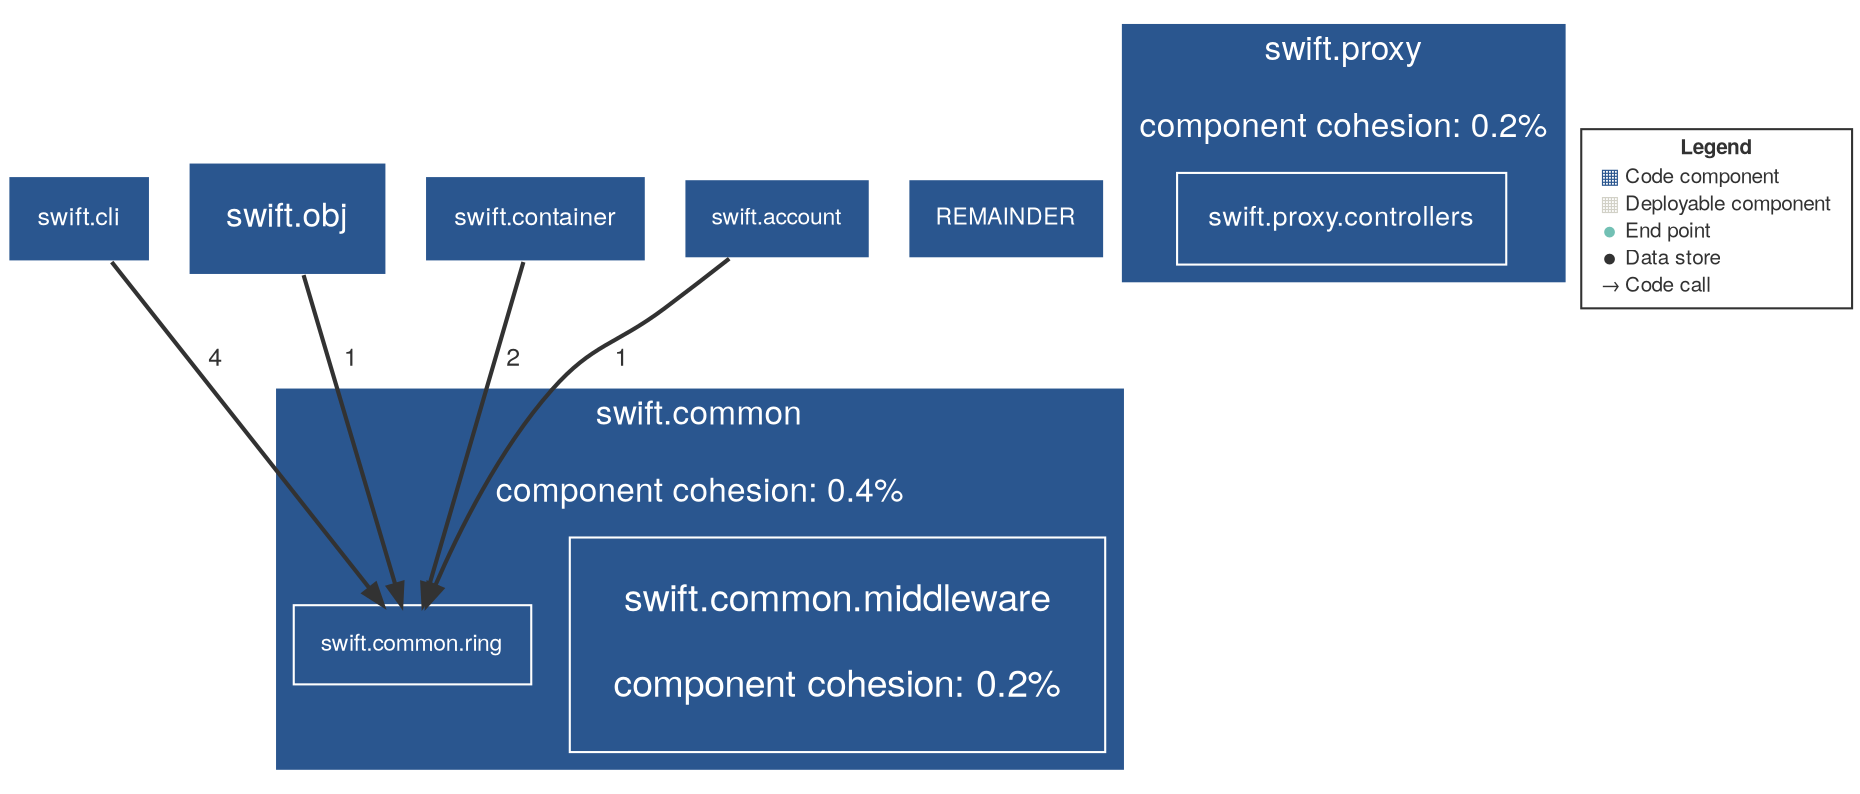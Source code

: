 digraph "Graph" {
compound=true
rankdir=TD
"swift.cli@NOT_DEPLOYED" [ shape="box" style="filled" fillcolor="#2A568F" penwidth="1" color="#FFFFFF" fontname="Helvetica Neue" fontcolor="#FFFFFF" fontsize="12" margin="0.192" label="swift.cli" ]
"swift.obj@NOT_DEPLOYED" [ shape="box" style="filled" fillcolor="#2A568F" penwidth="1" color="#FFFFFF" fontname="Helvetica Neue" fontcolor="#FFFFFF" fontsize="16" margin="0.256" label="swift.obj" ]
"REMAINDER@NOT_DEPLOYED" [ shape="box" style="filled" fillcolor="#2A568F" penwidth="1" color="#FFFFFF" fontname="Helvetica Neue" fontcolor="#FFFFFF" fontsize="11" margin="0.176" label="REMAINDER" ]
"swift.container@NOT_DEPLOYED" [ shape="box" style="filled" fillcolor="#2A568F" penwidth="1" color="#FFFFFF" fontname="Helvetica Neue" fontcolor="#FFFFFF" fontsize="12" margin="0.192" label="swift.container" ]
"swift.account@NOT_DEPLOYED" [ shape="box" style="filled" fillcolor="#2A568F" penwidth="1" color="#FFFFFF" fontname="Helvetica Neue" fontcolor="#FFFFFF" fontsize="11" margin="0.176" label="swift.account" ]
subgraph "cluster-swift.proxy" {
style="filled"
color="#2A568F"
fontname="Helvetica Neue"
fontsize="16"
fontcolor="#FFFFFF"
label="swift.proxy

component cohesion: 0.2%"
"swift.proxy.controllers@swift.proxy" [ shape="box" style="filled" fillcolor="#2A568F" penwidth="1" color="#FFFFFF" fontname="Helvetica Neue" fontcolor="#FFFFFF" fontsize="13" margin="0.20800000000000002" label="swift.proxy.controllers" ]
}
subgraph "cluster-swift.common" {
style="filled"
color="#2A568F"
fontname="Helvetica Neue"
fontsize="16"
fontcolor="#FFFFFF"
label="swift.common

component cohesion: 0.4%"
"swift.common.middleware@swift.common" [ shape="box" style="filled" fillcolor="#2A568F" penwidth="1" color="#FFFFFF" fontname="Helvetica Neue" fontcolor="#FFFFFF" fontsize="18" margin="0.28800000000000003" label="swift.common.middleware

component cohesion: 0.2%" ]
"swift.common.ring@swift.common" [ shape="box" style="filled" fillcolor="#2A568F" penwidth="1" color="#FFFFFF" fontname="Helvetica Neue" fontcolor="#FFFFFF" fontsize="11" margin="0.176" label="swift.common.ring" ]
}
"swift.cli@NOT_DEPLOYED" -> "swift.common.ring@swift.common" [ penwidth="2" color="#323232" fontcolor="#323232" fontname="Helvetica Neue" fontsize="12" label="  4" ]
"swift.obj@NOT_DEPLOYED" -> "swift.common.ring@swift.common" [ penwidth="2" color="#323232" fontcolor="#323232" fontname="Helvetica Neue" fontsize="12" label="  1" ]
"swift.container@NOT_DEPLOYED" -> "swift.common.ring@swift.common" [ penwidth="2" color="#323232" fontcolor="#323232" fontname="Helvetica Neue" fontsize="12" label="  2" ]
"swift.account@NOT_DEPLOYED" -> "swift.common.ring@swift.common" [ penwidth="2" color="#323232" fontcolor="#323232" fontname="Helvetica Neue" fontsize="12" label="  1" ]
"LEGEND" [ shape="box" style="filled" fillcolor="#FFFFFF" penwidth="1" color="#323232" fontname="Helvetica Neue" fontcolor="#323232" fontsize="10" label=<<TABLE BORDER="0" CELLPADDING="1" CELLSPACING="0">
<TR><TD COLSPAN="2"><B>Legend</B></TD></TR>
<TR><TD><FONT COLOR="#2A568F">&#9638;</FONT></TD><TD ALIGN="left">Code component</TD></TR>
<TR><TD><FONT COLOR="#D2D1C7">&#9638;</FONT></TD><TD ALIGN="left">Deployable component</TD></TR>
<TR><TD><FONT COLOR="#72C0B4">&#9679;</FONT></TD><TD ALIGN="left">End point</TD></TR>
<TR><TD><FONT COLOR="#323232">&#9679;</FONT></TD><TD ALIGN="left">Data store</TD></TR>
<TR><TD><FONT COLOR="#323232">&rarr;</FONT></TD><TD ALIGN="left">Code call</TD></TR>
</TABLE>
>  ]
}
